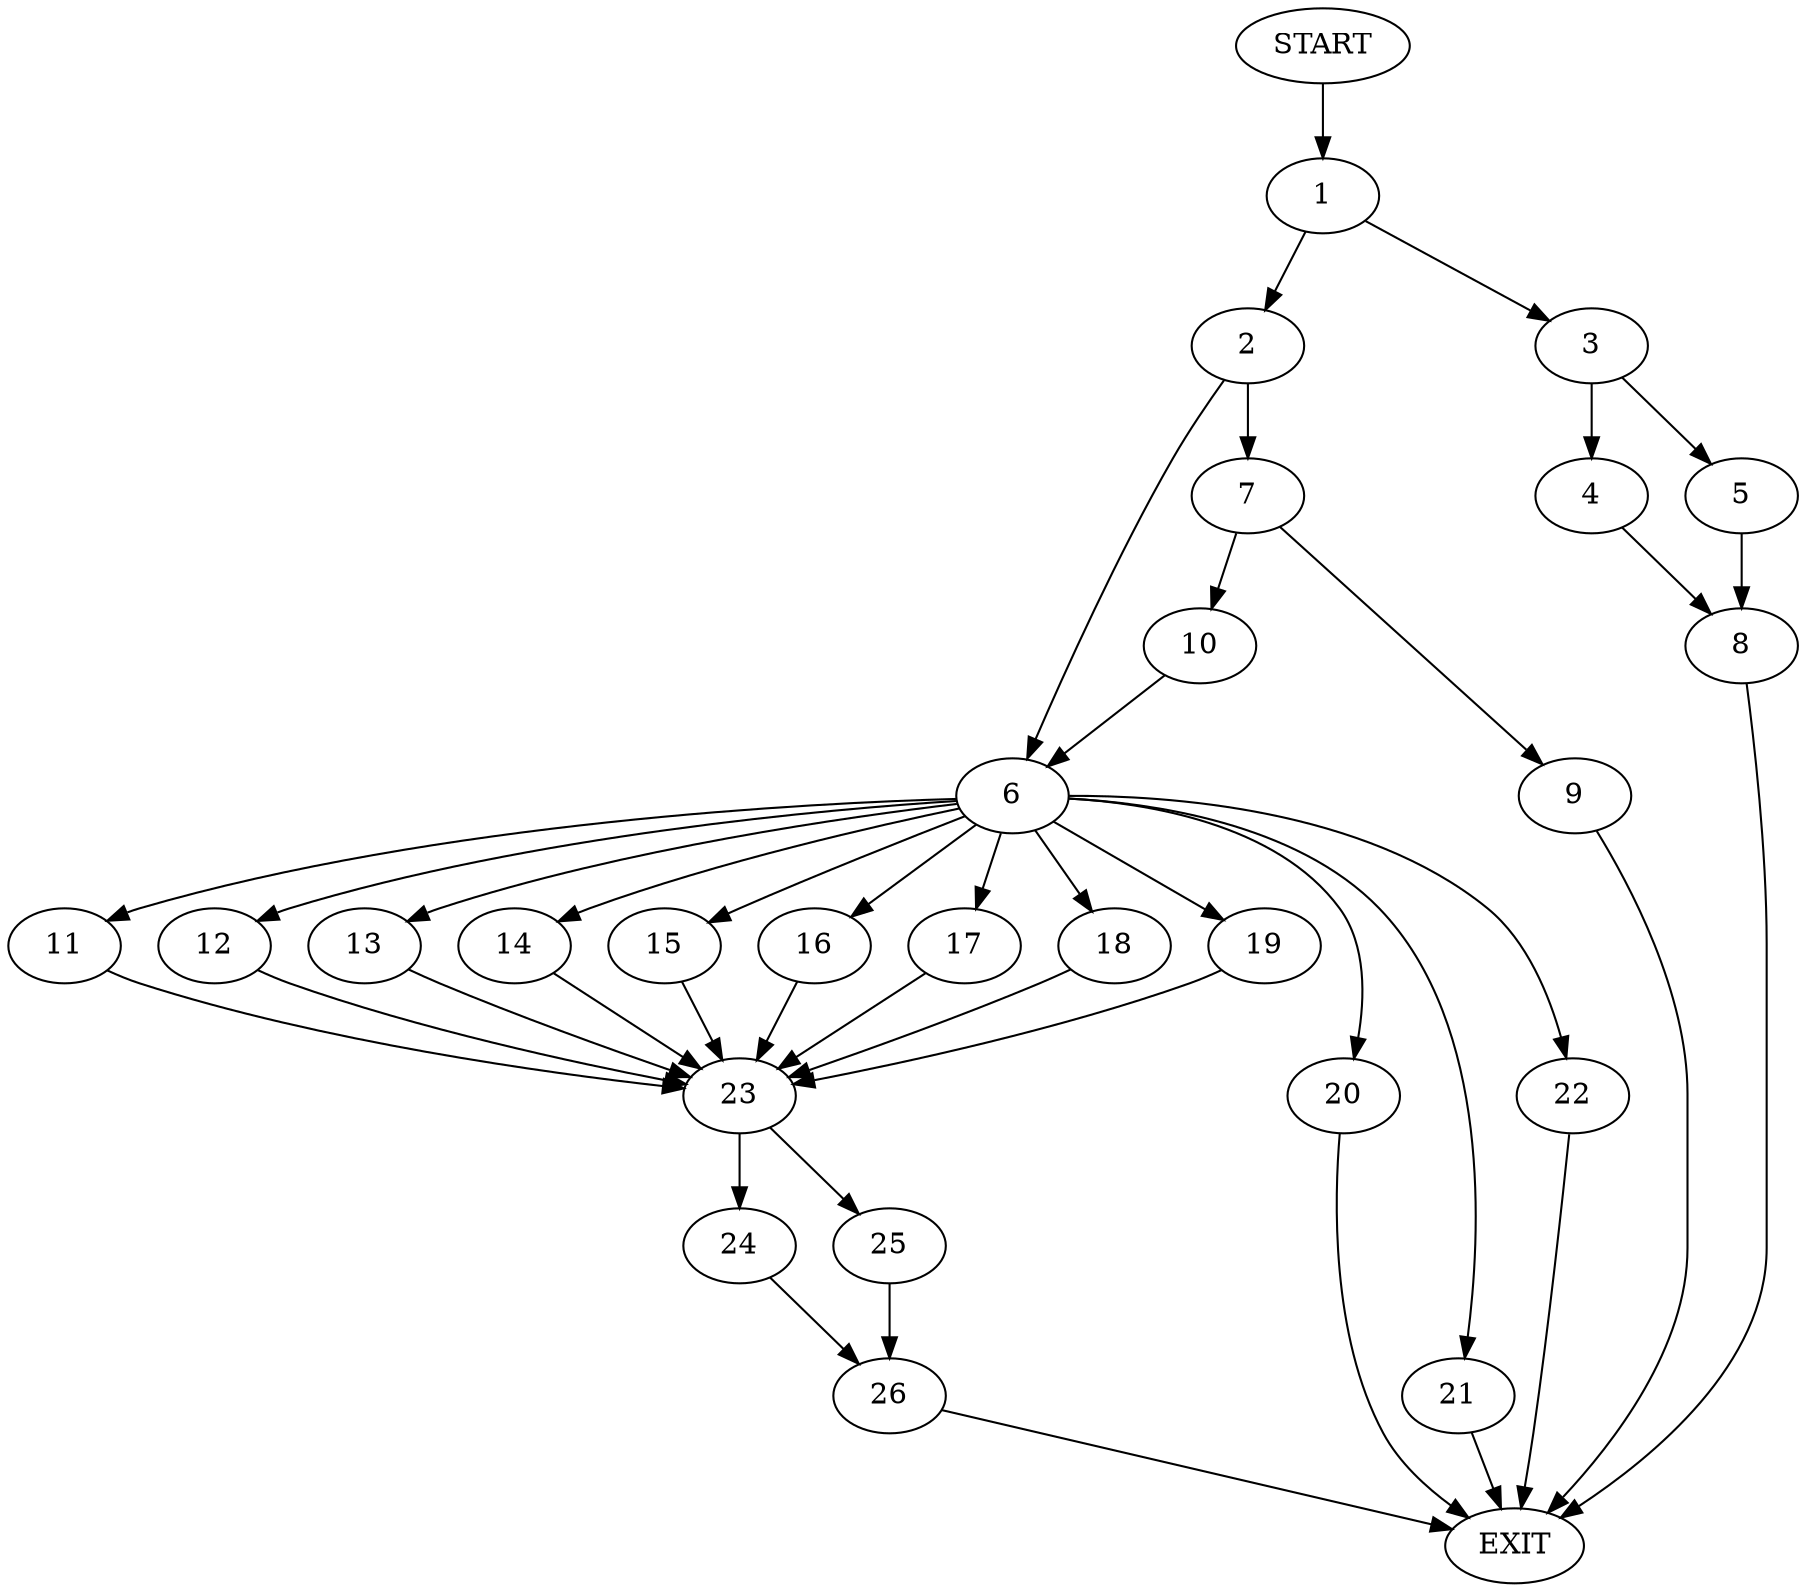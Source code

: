 digraph {
0 [label="START"]
27 [label="EXIT"]
0 -> 1
1 -> 2
1 -> 3
3 -> 4
3 -> 5
2 -> 6
2 -> 7
5 -> 8
4 -> 8
8 -> 27
7 -> 9
7 -> 10
6 -> 11
6 -> 12
6 -> 13
6 -> 14
6 -> 15
6 -> 16
6 -> 17
6 -> 18
6 -> 19
6 -> 20
6 -> 21
6 -> 22
9 -> 27
10 -> 6
20 -> 27
21 -> 27
15 -> 23
18 -> 23
22 -> 27
13 -> 23
16 -> 23
11 -> 23
12 -> 23
14 -> 23
17 -> 23
19 -> 23
23 -> 24
23 -> 25
25 -> 26
24 -> 26
26 -> 27
}
